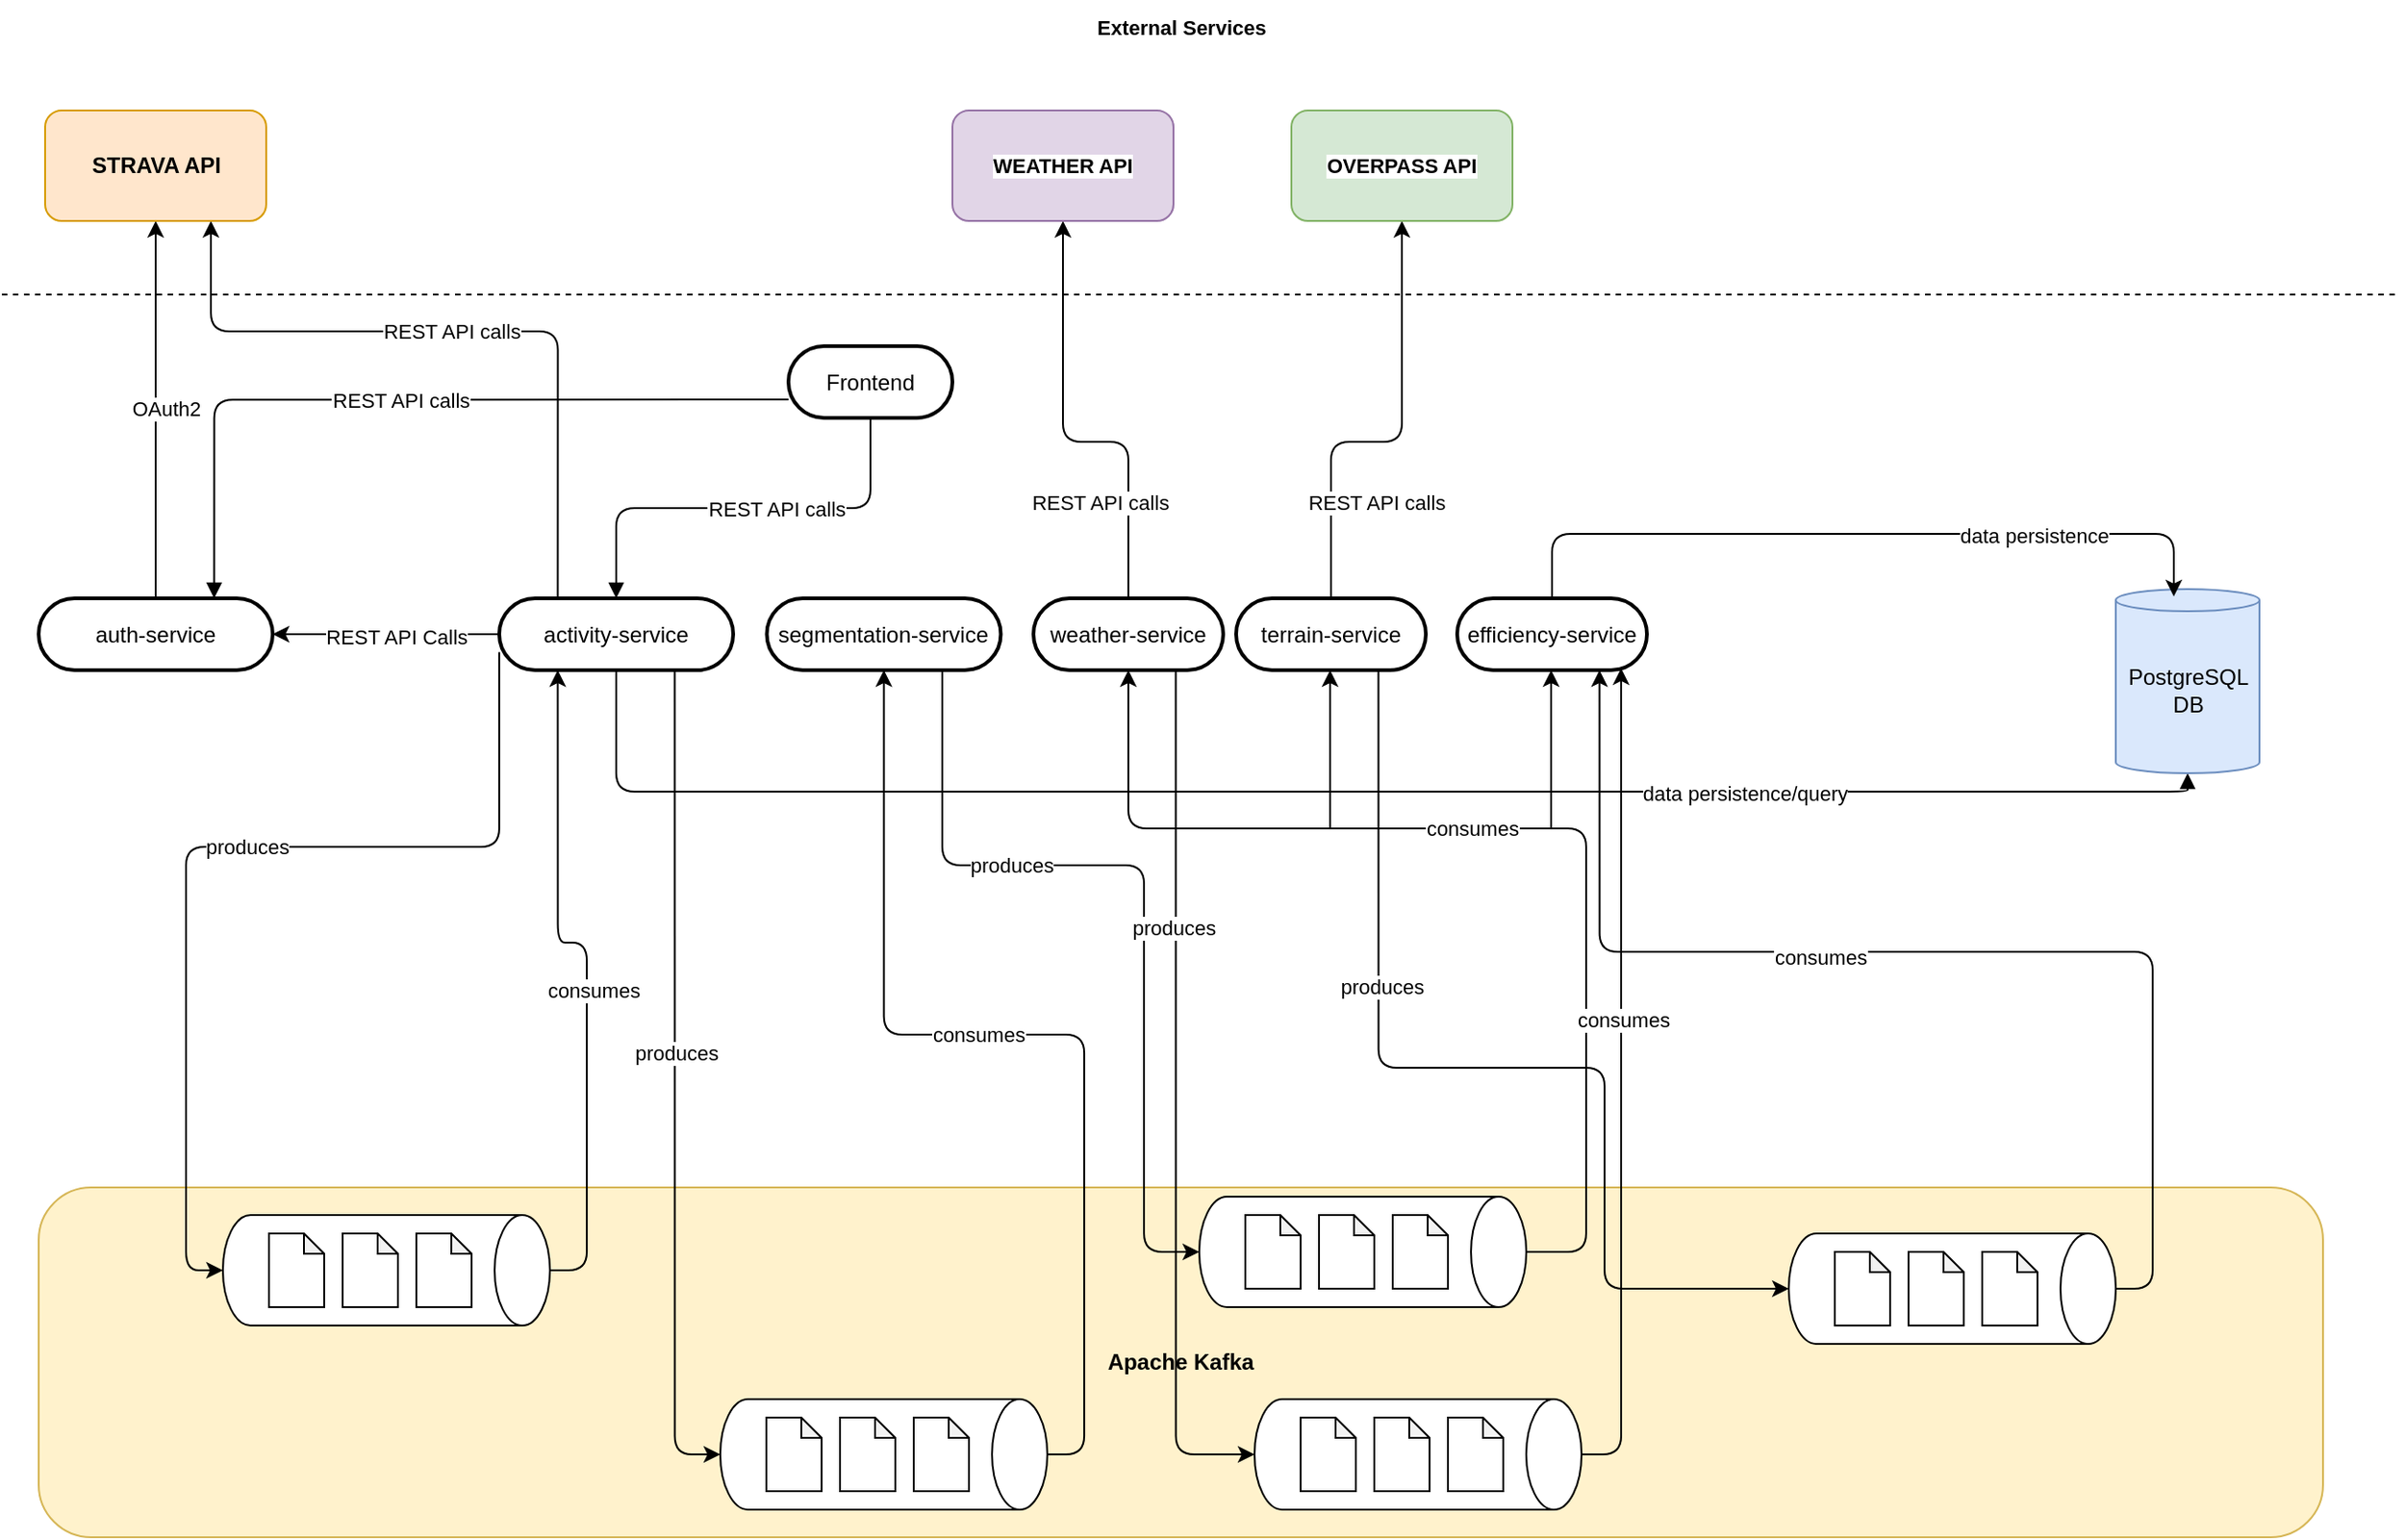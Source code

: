 <mxfile version="26.2.14">
  <diagram name="Pagina-1" id="fKY_Gx4-Wao7bdq79K0J">
    <mxGraphModel dx="1987" dy="2181" grid="1" gridSize="10" guides="1" tooltips="1" connect="1" arrows="1" fold="1" page="1" pageScale="1" pageWidth="827" pageHeight="1169" math="0" shadow="0">
      <root>
        <mxCell id="0" />
        <mxCell id="1" parent="0" />
        <mxCell id="38NqQ832aSYF8gRKxVFK-56" value="&lt;b&gt;Apache Kafka&lt;/b&gt;" style="rounded=1;whiteSpace=wrap;html=1;fillColor=#fff2cc;strokeColor=#d6b656;" parent="1" vertex="1">
          <mxGeometry x="-80" y="465" width="1240" height="190" as="geometry" />
        </mxCell>
        <mxCell id="3" value="Frontend" style="rounded=1;whiteSpace=wrap;arcSize=50;strokeWidth=2;" parent="1" vertex="1">
          <mxGeometry x="327" y="8" width="89" height="39" as="geometry" />
        </mxCell>
        <mxCell id="38NqQ832aSYF8gRKxVFK-133" style="edgeStyle=orthogonalEdgeStyle;shape=connector;curved=0;rounded=1;orthogonalLoop=1;jettySize=auto;html=1;strokeColor=default;align=center;verticalAlign=middle;fontFamily=Helvetica;fontSize=11;fontColor=default;labelBackgroundColor=default;endArrow=classic;entryX=0.5;entryY=1;entryDx=0;entryDy=0;" parent="1" source="4" target="RZmeAOAHohW3IqfWP5Iw-19" edge="1">
          <mxGeometry relative="1" as="geometry">
            <mxPoint y="-30" as="targetPoint" />
          </mxGeometry>
        </mxCell>
        <mxCell id="38NqQ832aSYF8gRKxVFK-134" value="OAuth2" style="edgeLabel;html=1;align=center;verticalAlign=middle;resizable=0;points=[];fontFamily=Helvetica;fontSize=11;fontColor=default;labelBackgroundColor=default;" parent="38NqQ832aSYF8gRKxVFK-133" vertex="1" connectable="0">
          <mxGeometry x="0.012" y="-4" relative="1" as="geometry">
            <mxPoint x="1" as="offset" />
          </mxGeometry>
        </mxCell>
        <mxCell id="4" value="auth-service" style="rounded=1;whiteSpace=wrap;arcSize=50;strokeWidth=2;" parent="1" vertex="1">
          <mxGeometry x="-80" y="145" width="127" height="39" as="geometry" />
        </mxCell>
        <mxCell id="RZmeAOAHohW3IqfWP5Iw-23" value="" style="edgeStyle=orthogonalEdgeStyle;rounded=0;orthogonalLoop=1;jettySize=auto;html=1;" parent="1" source="5" target="4" edge="1">
          <mxGeometry relative="1" as="geometry" />
        </mxCell>
        <mxCell id="RZmeAOAHohW3IqfWP5Iw-24" value="REST API Calls" style="edgeLabel;html=1;align=center;verticalAlign=middle;resizable=0;points=[];" parent="RZmeAOAHohW3IqfWP5Iw-23" vertex="1" connectable="0">
          <mxGeometry x="-0.08" y="1" relative="1" as="geometry">
            <mxPoint as="offset" />
          </mxGeometry>
        </mxCell>
        <mxCell id="38NqQ832aSYF8gRKxVFK-37" style="rounded=1;orthogonalLoop=1;jettySize=auto;html=1;entryX=0.5;entryY=1;entryDx=0;entryDy=0;entryPerimeter=0;edgeStyle=orthogonalEdgeStyle;exitX=0;exitY=0.75;exitDx=0;exitDy=0;curved=0;" parent="1" source="5" target="38NqQ832aSYF8gRKxVFK-84" edge="1">
          <mxGeometry relative="1" as="geometry">
            <mxPoint x="135" y="290" as="sourcePoint" />
            <mxPoint x="-80" y="520" as="targetPoint" />
            <Array as="points">
              <mxPoint x="170" y="280" />
              <mxPoint y="280" />
              <mxPoint y="510" />
            </Array>
          </mxGeometry>
        </mxCell>
        <mxCell id="38NqQ832aSYF8gRKxVFK-38" value="produces" style="edgeLabel;html=1;align=center;verticalAlign=middle;resizable=0;points=[];" parent="38NqQ832aSYF8gRKxVFK-37" vertex="1" connectable="0">
          <mxGeometry x="-0.076" relative="1" as="geometry">
            <mxPoint as="offset" />
          </mxGeometry>
        </mxCell>
        <mxCell id="38NqQ832aSYF8gRKxVFK-112" style="edgeStyle=orthogonalEdgeStyle;shape=connector;curved=0;rounded=1;orthogonalLoop=1;jettySize=auto;html=1;entryX=0.75;entryY=1;entryDx=0;entryDy=0;strokeColor=default;align=center;verticalAlign=middle;fontFamily=Helvetica;fontSize=11;fontColor=default;labelBackgroundColor=default;endArrow=classic;exitX=0.25;exitY=0;exitDx=0;exitDy=0;" parent="1" source="5" target="RZmeAOAHohW3IqfWP5Iw-19" edge="1">
          <mxGeometry relative="1" as="geometry">
            <Array as="points">
              <mxPoint x="202" />
              <mxPoint x="14" />
            </Array>
          </mxGeometry>
        </mxCell>
        <mxCell id="38NqQ832aSYF8gRKxVFK-113" value="REST API calls" style="edgeLabel;html=1;align=center;verticalAlign=middle;resizable=0;points=[];fontFamily=Helvetica;fontSize=11;fontColor=default;labelBackgroundColor=default;" parent="38NqQ832aSYF8gRKxVFK-112" vertex="1" connectable="0">
          <mxGeometry x="0.421" y="-2" relative="1" as="geometry">
            <mxPoint x="76" y="2" as="offset" />
          </mxGeometry>
        </mxCell>
        <mxCell id="5" value="activity-service" style="rounded=1;whiteSpace=wrap;arcSize=50;strokeWidth=2;" parent="1" vertex="1">
          <mxGeometry x="170" y="145" width="127" height="39" as="geometry" />
        </mxCell>
        <mxCell id="6" value="segmentation-service" style="rounded=1;whiteSpace=wrap;arcSize=50;strokeWidth=2;" parent="1" vertex="1">
          <mxGeometry x="315.25" y="145" width="127" height="39" as="geometry" />
        </mxCell>
        <mxCell id="38NqQ832aSYF8gRKxVFK-127" style="edgeStyle=orthogonalEdgeStyle;shape=connector;curved=0;rounded=1;orthogonalLoop=1;jettySize=auto;html=1;entryX=0.5;entryY=1;entryDx=0;entryDy=0;strokeColor=default;align=center;verticalAlign=middle;fontFamily=Helvetica;fontSize=11;fontColor=default;labelBackgroundColor=default;endArrow=classic;" parent="1" source="11" target="38NqQ832aSYF8gRKxVFK-126" edge="1">
          <mxGeometry relative="1" as="geometry">
            <Array as="points">
              <mxPoint x="512" y="60" />
              <mxPoint x="476" y="60" />
            </Array>
          </mxGeometry>
        </mxCell>
        <mxCell id="38NqQ832aSYF8gRKxVFK-128" value="REST API calls" style="edgeLabel;html=1;align=center;verticalAlign=middle;resizable=0;points=[];fontFamily=Helvetica;fontSize=11;fontColor=default;labelBackgroundColor=default;" parent="38NqQ832aSYF8gRKxVFK-127" vertex="1" connectable="0">
          <mxGeometry x="-0.157" y="1" relative="1" as="geometry">
            <mxPoint x="1" y="32" as="offset" />
          </mxGeometry>
        </mxCell>
        <mxCell id="11" value="weather-service" style="rounded=1;whiteSpace=wrap;arcSize=50;strokeWidth=2;" parent="1" vertex="1">
          <mxGeometry x="460" y="145" width="103" height="39" as="geometry" />
        </mxCell>
        <mxCell id="12" value="REST API calls" style="startArrow=none;endArrow=block;exitX=0.01;exitY=0.74;entryX=0.75;entryY=0;edgeStyle=orthogonalEdgeStyle;entryDx=0;entryDy=0;" parent="1" source="3" target="4" edge="1">
          <mxGeometry relative="1" as="geometry" />
        </mxCell>
        <mxCell id="13" value="REST API calls" style="startArrow=none;endArrow=block;exitX=0.5;exitY=1;entryX=0.5;entryY=0;edgeStyle=orthogonalEdgeStyle;exitDx=0;exitDy=0;" parent="1" source="3" target="5" edge="1">
          <mxGeometry x="-0.148" relative="1" as="geometry">
            <mxPoint x="1" as="offset" />
          </mxGeometry>
        </mxCell>
        <mxCell id="17" value="" style="startArrow=none;endArrow=block;exitX=0.5;exitY=1;entryX=0.5;entryY=1;entryDx=0;entryDy=0;entryPerimeter=0;edgeStyle=orthogonalEdgeStyle;" parent="1" source="5" target="38NqQ832aSYF8gRKxVFK-20" edge="1">
          <mxGeometry x="-0.001" y="-8" relative="1" as="geometry">
            <mxPoint x="1" as="offset" />
            <mxPoint x="1097.5" y="220" as="targetPoint" />
          </mxGeometry>
        </mxCell>
        <mxCell id="38NqQ832aSYF8gRKxVFK-123" value="data persistence/query" style="edgeLabel;html=1;align=center;verticalAlign=middle;resizable=0;points=[];fontFamily=Helvetica;fontSize=11;fontColor=default;labelBackgroundColor=default;" parent="17" vertex="1" connectable="0">
          <mxGeometry x="0.63" y="-1" relative="1" as="geometry">
            <mxPoint x="-79" as="offset" />
          </mxGeometry>
        </mxCell>
        <mxCell id="RZmeAOAHohW3IqfWP5Iw-19" value="&lt;b&gt;STRAVA API&lt;/b&gt;" style="rounded=1;whiteSpace=wrap;html=1;fillColor=#ffe6cc;strokeColor=#d79b00;" parent="1" vertex="1">
          <mxGeometry x="-76.5" y="-120" width="120" height="60" as="geometry" />
        </mxCell>
        <mxCell id="38NqQ832aSYF8gRKxVFK-20" value="PostgreSQL&lt;div&gt;DB&lt;/div&gt;" style="shape=cylinder3;whiteSpace=wrap;html=1;boundedLbl=1;backgroundOutline=1;size=6;fillColor=#dae8fc;strokeColor=#6c8ebf;" parent="1" vertex="1">
          <mxGeometry x="1047.5" y="140" width="78" height="100" as="geometry" />
        </mxCell>
        <mxCell id="38NqQ832aSYF8gRKxVFK-130" style="edgeStyle=orthogonalEdgeStyle;shape=connector;curved=0;rounded=1;orthogonalLoop=1;jettySize=auto;html=1;strokeColor=default;align=center;verticalAlign=middle;fontFamily=Helvetica;fontSize=11;fontColor=default;labelBackgroundColor=default;endArrow=classic;" parent="1" source="38NqQ832aSYF8gRKxVFK-24" target="38NqQ832aSYF8gRKxVFK-129" edge="1">
          <mxGeometry relative="1" as="geometry">
            <Array as="points">
              <mxPoint x="622" y="60" />
              <mxPoint x="660" y="60" />
            </Array>
          </mxGeometry>
        </mxCell>
        <mxCell id="38NqQ832aSYF8gRKxVFK-131" value="REST API calls" style="edgeLabel;html=1;align=center;verticalAlign=middle;resizable=0;points=[];fontFamily=Helvetica;fontSize=11;fontColor=default;labelBackgroundColor=default;" parent="38NqQ832aSYF8gRKxVFK-130" vertex="1" connectable="0">
          <mxGeometry x="-0.123" y="-2" relative="1" as="geometry">
            <mxPoint x="2" y="31" as="offset" />
          </mxGeometry>
        </mxCell>
        <mxCell id="38NqQ832aSYF8gRKxVFK-24" value="terrain-service" style="rounded=1;whiteSpace=wrap;arcSize=50;strokeWidth=2;" parent="1" vertex="1">
          <mxGeometry x="570" y="145" width="103" height="39" as="geometry" />
        </mxCell>
        <mxCell id="38NqQ832aSYF8gRKxVFK-25" value="efficiency-service" style="rounded=1;whiteSpace=wrap;arcSize=50;strokeWidth=2;" parent="1" vertex="1">
          <mxGeometry x="690" y="145" width="103" height="39" as="geometry" />
        </mxCell>
        <mxCell id="38NqQ832aSYF8gRKxVFK-48" style="rounded=1;orthogonalLoop=1;jettySize=auto;html=1;entryX=0.5;entryY=1;entryDx=0;entryDy=0;entryPerimeter=0;edgeStyle=orthogonalEdgeStyle;exitX=0.75;exitY=1;exitDx=0;exitDy=0;curved=0;" parent="1" source="5" target="38NqQ832aSYF8gRKxVFK-79" edge="1">
          <mxGeometry relative="1" as="geometry">
            <mxPoint x="244" y="194" as="sourcePoint" />
            <mxPoint x="297" y="510" as="targetPoint" />
          </mxGeometry>
        </mxCell>
        <mxCell id="38NqQ832aSYF8gRKxVFK-49" value="produces" style="edgeLabel;html=1;align=center;verticalAlign=middle;resizable=0;points=[];" parent="38NqQ832aSYF8gRKxVFK-48" vertex="1" connectable="0">
          <mxGeometry x="-0.076" relative="1" as="geometry">
            <mxPoint as="offset" />
          </mxGeometry>
        </mxCell>
        <mxCell id="38NqQ832aSYF8gRKxVFK-50" style="edgeStyle=orthogonalEdgeStyle;rounded=1;orthogonalLoop=1;jettySize=auto;html=1;exitX=0.5;exitY=0;exitDx=0;exitDy=0;exitPerimeter=0;curved=0;" parent="1" source="38NqQ832aSYF8gRKxVFK-79" target="6" edge="1">
          <mxGeometry relative="1" as="geometry">
            <mxPoint x="490" y="420" as="targetPoint" />
            <mxPoint x="512" y="510" as="sourcePoint" />
          </mxGeometry>
        </mxCell>
        <mxCell id="38NqQ832aSYF8gRKxVFK-51" value="consumes" style="edgeLabel;html=1;align=center;verticalAlign=middle;resizable=0;points=[];" parent="38NqQ832aSYF8gRKxVFK-50" vertex="1" connectable="0">
          <mxGeometry x="0.2" relative="1" as="geometry">
            <mxPoint x="27" as="offset" />
          </mxGeometry>
        </mxCell>
        <mxCell id="38NqQ832aSYF8gRKxVFK-63" style="edgeStyle=orthogonalEdgeStyle;rounded=1;orthogonalLoop=1;jettySize=auto;html=1;exitX=0.75;exitY=1;exitDx=0;exitDy=0;entryX=0.5;entryY=1;entryDx=0;entryDy=0;entryPerimeter=0;curved=0;" parent="1" source="6" target="38NqQ832aSYF8gRKxVFK-72" edge="1">
          <mxGeometry relative="1" as="geometry">
            <mxPoint x="591.29" y="519" as="targetPoint" />
            <Array as="points">
              <mxPoint x="411" y="290" />
              <mxPoint x="520" y="290" />
              <mxPoint x="520" y="500" />
            </Array>
          </mxGeometry>
        </mxCell>
        <mxCell id="38NqQ832aSYF8gRKxVFK-64" value="produces" style="edgeLabel;html=1;align=center;verticalAlign=middle;resizable=0;points=[];" parent="38NqQ832aSYF8gRKxVFK-63" vertex="1" connectable="0">
          <mxGeometry x="-0.373" relative="1" as="geometry">
            <mxPoint as="offset" />
          </mxGeometry>
        </mxCell>
        <mxCell id="38NqQ832aSYF8gRKxVFK-65" style="edgeStyle=orthogonalEdgeStyle;rounded=1;orthogonalLoop=1;jettySize=auto;html=1;entryX=0.5;entryY=1;entryDx=0;entryDy=0;curved=0;exitX=0.5;exitY=0;exitDx=0;exitDy=0;exitPerimeter=0;" parent="1" source="38NqQ832aSYF8gRKxVFK-72" target="11" edge="1">
          <mxGeometry relative="1" as="geometry">
            <mxPoint x="805" y="510" as="sourcePoint" />
            <Array as="points">
              <mxPoint x="760" y="500" />
              <mxPoint x="760" y="270" />
              <mxPoint x="512" y="270" />
            </Array>
          </mxGeometry>
        </mxCell>
        <mxCell id="38NqQ832aSYF8gRKxVFK-70" value="consumes" style="edgeLabel;html=1;align=center;verticalAlign=middle;resizable=0;points=[];" parent="38NqQ832aSYF8gRKxVFK-65" vertex="1" connectable="0">
          <mxGeometry x="0.244" y="1" relative="1" as="geometry">
            <mxPoint x="47" y="-1" as="offset" />
          </mxGeometry>
        </mxCell>
        <mxCell id="38NqQ832aSYF8gRKxVFK-68" value="" style="endArrow=classic;html=1;rounded=0;startSize=6;targetPerimeterSpacing=0;" parent="1" edge="1">
          <mxGeometry width="50" height="50" relative="1" as="geometry">
            <mxPoint x="621" y="270" as="sourcePoint" />
            <mxPoint x="621" y="184" as="targetPoint" />
          </mxGeometry>
        </mxCell>
        <mxCell id="38NqQ832aSYF8gRKxVFK-69" value="" style="endArrow=classic;html=1;rounded=0;startSize=6;targetPerimeterSpacing=0;" parent="1" edge="1">
          <mxGeometry width="50" height="50" relative="1" as="geometry">
            <mxPoint x="741" y="270" as="sourcePoint" />
            <mxPoint x="741" y="184" as="targetPoint" />
          </mxGeometry>
        </mxCell>
        <mxCell id="38NqQ832aSYF8gRKxVFK-77" value="" style="group" parent="1" vertex="1" connectable="0">
          <mxGeometry x="550" y="470" width="177.5" height="60" as="geometry" />
        </mxCell>
        <mxCell id="38NqQ832aSYF8gRKxVFK-72" value="" style="shape=cylinder3;whiteSpace=wrap;html=1;boundedLbl=1;backgroundOutline=1;size=15;rotation=90;" parent="38NqQ832aSYF8gRKxVFK-77" vertex="1">
          <mxGeometry x="58.75" y="-58.75" width="60" height="177.5" as="geometry" />
        </mxCell>
        <mxCell id="38NqQ832aSYF8gRKxVFK-73" value="" style="shape=note;whiteSpace=wrap;html=1;backgroundOutline=1;darkOpacity=0.05;size=11;" parent="38NqQ832aSYF8gRKxVFK-77" vertex="1">
          <mxGeometry x="25" y="10" width="30" height="40" as="geometry" />
        </mxCell>
        <mxCell id="38NqQ832aSYF8gRKxVFK-75" value="" style="shape=note;whiteSpace=wrap;html=1;backgroundOutline=1;darkOpacity=0.05;size=11;" parent="38NqQ832aSYF8gRKxVFK-77" vertex="1">
          <mxGeometry x="105" y="10" width="30" height="40" as="geometry" />
        </mxCell>
        <mxCell id="38NqQ832aSYF8gRKxVFK-76" value="" style="shape=note;whiteSpace=wrap;html=1;backgroundOutline=1;darkOpacity=0.05;size=11;" parent="38NqQ832aSYF8gRKxVFK-77" vertex="1">
          <mxGeometry x="65" y="10" width="30" height="40" as="geometry" />
        </mxCell>
        <mxCell id="38NqQ832aSYF8gRKxVFK-78" value="" style="group" parent="1" vertex="1" connectable="0">
          <mxGeometry x="290" y="580" width="177.5" height="60" as="geometry" />
        </mxCell>
        <mxCell id="38NqQ832aSYF8gRKxVFK-79" value="" style="shape=cylinder3;whiteSpace=wrap;html=1;boundedLbl=1;backgroundOutline=1;size=15;rotation=90;" parent="38NqQ832aSYF8gRKxVFK-78" vertex="1">
          <mxGeometry x="58.75" y="-58.75" width="60" height="177.5" as="geometry" />
        </mxCell>
        <mxCell id="38NqQ832aSYF8gRKxVFK-80" value="" style="shape=note;whiteSpace=wrap;html=1;backgroundOutline=1;darkOpacity=0.05;size=11;" parent="38NqQ832aSYF8gRKxVFK-78" vertex="1">
          <mxGeometry x="25" y="10" width="30" height="40" as="geometry" />
        </mxCell>
        <mxCell id="38NqQ832aSYF8gRKxVFK-81" value="" style="shape=note;whiteSpace=wrap;html=1;backgroundOutline=1;darkOpacity=0.05;size=11;" parent="38NqQ832aSYF8gRKxVFK-78" vertex="1">
          <mxGeometry x="105" y="10" width="30" height="40" as="geometry" />
        </mxCell>
        <mxCell id="38NqQ832aSYF8gRKxVFK-82" value="" style="shape=note;whiteSpace=wrap;html=1;backgroundOutline=1;darkOpacity=0.05;size=11;" parent="38NqQ832aSYF8gRKxVFK-78" vertex="1">
          <mxGeometry x="65" y="10" width="30" height="40" as="geometry" />
        </mxCell>
        <mxCell id="38NqQ832aSYF8gRKxVFK-83" value="" style="group" parent="1" vertex="1" connectable="0">
          <mxGeometry x="20" y="480" width="177.5" height="60" as="geometry" />
        </mxCell>
        <mxCell id="38NqQ832aSYF8gRKxVFK-84" value="" style="shape=cylinder3;whiteSpace=wrap;html=1;boundedLbl=1;backgroundOutline=1;size=15;rotation=90;" parent="38NqQ832aSYF8gRKxVFK-83" vertex="1">
          <mxGeometry x="58.75" y="-58.75" width="60" height="177.5" as="geometry" />
        </mxCell>
        <mxCell id="38NqQ832aSYF8gRKxVFK-85" value="" style="shape=note;whiteSpace=wrap;html=1;backgroundOutline=1;darkOpacity=0.05;size=11;" parent="38NqQ832aSYF8gRKxVFK-83" vertex="1">
          <mxGeometry x="25" y="10" width="30" height="40" as="geometry" />
        </mxCell>
        <mxCell id="38NqQ832aSYF8gRKxVFK-86" value="" style="shape=note;whiteSpace=wrap;html=1;backgroundOutline=1;darkOpacity=0.05;size=11;" parent="38NqQ832aSYF8gRKxVFK-83" vertex="1">
          <mxGeometry x="105" y="10" width="30" height="40" as="geometry" />
        </mxCell>
        <mxCell id="38NqQ832aSYF8gRKxVFK-87" value="" style="shape=note;whiteSpace=wrap;html=1;backgroundOutline=1;darkOpacity=0.05;size=11;" parent="38NqQ832aSYF8gRKxVFK-83" vertex="1">
          <mxGeometry x="65" y="10" width="30" height="40" as="geometry" />
        </mxCell>
        <mxCell id="38NqQ832aSYF8gRKxVFK-92" value="" style="group" parent="1" vertex="1" connectable="0">
          <mxGeometry x="580" y="580" width="177.5" height="60" as="geometry" />
        </mxCell>
        <mxCell id="38NqQ832aSYF8gRKxVFK-93" value="" style="shape=cylinder3;whiteSpace=wrap;html=1;boundedLbl=1;backgroundOutline=1;size=15;rotation=90;" parent="38NqQ832aSYF8gRKxVFK-92" vertex="1">
          <mxGeometry x="58.75" y="-58.75" width="60" height="177.5" as="geometry" />
        </mxCell>
        <mxCell id="38NqQ832aSYF8gRKxVFK-94" value="" style="shape=note;whiteSpace=wrap;html=1;backgroundOutline=1;darkOpacity=0.05;size=11;" parent="38NqQ832aSYF8gRKxVFK-92" vertex="1">
          <mxGeometry x="25" y="10" width="30" height="40" as="geometry" />
        </mxCell>
        <mxCell id="38NqQ832aSYF8gRKxVFK-95" value="" style="shape=note;whiteSpace=wrap;html=1;backgroundOutline=1;darkOpacity=0.05;size=11;" parent="38NqQ832aSYF8gRKxVFK-92" vertex="1">
          <mxGeometry x="105" y="10" width="30" height="40" as="geometry" />
        </mxCell>
        <mxCell id="38NqQ832aSYF8gRKxVFK-96" value="" style="shape=note;whiteSpace=wrap;html=1;backgroundOutline=1;darkOpacity=0.05;size=11;" parent="38NqQ832aSYF8gRKxVFK-92" vertex="1">
          <mxGeometry x="65" y="10" width="30" height="40" as="geometry" />
        </mxCell>
        <mxCell id="38NqQ832aSYF8gRKxVFK-98" value="" style="group" parent="1" vertex="1" connectable="0">
          <mxGeometry x="870" y="490" width="177.5" height="60" as="geometry" />
        </mxCell>
        <mxCell id="38NqQ832aSYF8gRKxVFK-99" value="" style="shape=cylinder3;whiteSpace=wrap;html=1;boundedLbl=1;backgroundOutline=1;size=15;rotation=90;" parent="38NqQ832aSYF8gRKxVFK-98" vertex="1">
          <mxGeometry x="58.75" y="-58.75" width="60" height="177.5" as="geometry" />
        </mxCell>
        <mxCell id="38NqQ832aSYF8gRKxVFK-100" value="" style="shape=note;whiteSpace=wrap;html=1;backgroundOutline=1;darkOpacity=0.05;size=11;" parent="38NqQ832aSYF8gRKxVFK-98" vertex="1">
          <mxGeometry x="25" y="10" width="30" height="40" as="geometry" />
        </mxCell>
        <mxCell id="38NqQ832aSYF8gRKxVFK-101" value="" style="shape=note;whiteSpace=wrap;html=1;backgroundOutline=1;darkOpacity=0.05;size=11;" parent="38NqQ832aSYF8gRKxVFK-98" vertex="1">
          <mxGeometry x="105" y="10" width="30" height="40" as="geometry" />
        </mxCell>
        <mxCell id="38NqQ832aSYF8gRKxVFK-102" value="" style="shape=note;whiteSpace=wrap;html=1;backgroundOutline=1;darkOpacity=0.05;size=11;" parent="38NqQ832aSYF8gRKxVFK-98" vertex="1">
          <mxGeometry x="65" y="10" width="30" height="40" as="geometry" />
        </mxCell>
        <mxCell id="38NqQ832aSYF8gRKxVFK-103" style="edgeStyle=orthogonalEdgeStyle;rounded=1;orthogonalLoop=1;jettySize=auto;html=1;curved=0;exitX=0.75;exitY=1;exitDx=0;exitDy=0;" parent="1" source="38NqQ832aSYF8gRKxVFK-24" edge="1">
          <mxGeometry relative="1" as="geometry">
            <mxPoint x="870" y="520" as="targetPoint" />
            <Array as="points">
              <mxPoint x="647" y="400" />
              <mxPoint x="770" y="400" />
            </Array>
          </mxGeometry>
        </mxCell>
        <mxCell id="38NqQ832aSYF8gRKxVFK-104" value="produces" style="edgeLabel;html=1;align=center;verticalAlign=middle;resizable=0;points=[];fontFamily=Helvetica;fontSize=11;fontColor=default;labelBackgroundColor=default;" parent="38NqQ832aSYF8gRKxVFK-103" vertex="1" connectable="0">
          <mxGeometry x="-0.384" relative="1" as="geometry">
            <mxPoint x="1" as="offset" />
          </mxGeometry>
        </mxCell>
        <mxCell id="38NqQ832aSYF8gRKxVFK-110" style="edgeStyle=orthogonalEdgeStyle;shape=connector;curved=0;rounded=1;orthogonalLoop=1;jettySize=auto;html=1;entryX=0.25;entryY=1;entryDx=0;entryDy=0;strokeColor=default;align=center;verticalAlign=middle;fontFamily=Helvetica;fontSize=11;fontColor=default;labelBackgroundColor=default;endArrow=classic;exitX=0.5;exitY=0;exitDx=0;exitDy=0;exitPerimeter=0;" parent="1" source="38NqQ832aSYF8gRKxVFK-84" target="5" edge="1">
          <mxGeometry relative="1" as="geometry" />
        </mxCell>
        <mxCell id="38NqQ832aSYF8gRKxVFK-111" value="consumes" style="edgeLabel;html=1;align=center;verticalAlign=middle;resizable=0;points=[];fontFamily=Helvetica;fontSize=11;fontColor=default;labelBackgroundColor=default;" parent="38NqQ832aSYF8gRKxVFK-110" vertex="1" connectable="0">
          <mxGeometry x="-0.049" y="-3" relative="1" as="geometry">
            <mxPoint as="offset" />
          </mxGeometry>
        </mxCell>
        <mxCell id="38NqQ832aSYF8gRKxVFK-115" style="edgeStyle=orthogonalEdgeStyle;shape=connector;curved=0;rounded=1;orthogonalLoop=1;jettySize=auto;html=1;exitX=0.75;exitY=1;exitDx=0;exitDy=0;strokeColor=default;align=center;verticalAlign=middle;fontFamily=Helvetica;fontSize=11;fontColor=default;labelBackgroundColor=default;endArrow=classic;entryX=0.5;entryY=1;entryDx=0;entryDy=0;entryPerimeter=0;" parent="1" source="11" target="38NqQ832aSYF8gRKxVFK-93" edge="1">
          <mxGeometry relative="1" as="geometry" />
        </mxCell>
        <mxCell id="38NqQ832aSYF8gRKxVFK-116" value="produces" style="edgeLabel;html=1;align=center;verticalAlign=middle;resizable=0;points=[];fontFamily=Helvetica;fontSize=11;fontColor=default;labelBackgroundColor=default;" parent="38NqQ832aSYF8gRKxVFK-115" vertex="1" connectable="0">
          <mxGeometry x="-0.402" y="-2" relative="1" as="geometry">
            <mxPoint as="offset" />
          </mxGeometry>
        </mxCell>
        <mxCell id="38NqQ832aSYF8gRKxVFK-117" style="edgeStyle=orthogonalEdgeStyle;shape=connector;curved=0;rounded=1;orthogonalLoop=1;jettySize=auto;html=1;exitX=0.5;exitY=0;exitDx=0;exitDy=0;exitPerimeter=0;entryX=0.75;entryY=1;entryDx=0;entryDy=0;strokeColor=default;align=center;verticalAlign=middle;fontFamily=Helvetica;fontSize=11;fontColor=default;labelBackgroundColor=default;endArrow=classic;" parent="1" source="38NqQ832aSYF8gRKxVFK-99" target="38NqQ832aSYF8gRKxVFK-25" edge="1">
          <mxGeometry relative="1" as="geometry" />
        </mxCell>
        <mxCell id="38NqQ832aSYF8gRKxVFK-120" value="consumes" style="edgeLabel;html=1;align=center;verticalAlign=middle;resizable=0;points=[];fontFamily=Helvetica;fontSize=11;fontColor=default;labelBackgroundColor=default;" parent="38NqQ832aSYF8gRKxVFK-117" vertex="1" connectable="0">
          <mxGeometry x="0.169" y="3" relative="1" as="geometry">
            <mxPoint as="offset" />
          </mxGeometry>
        </mxCell>
        <mxCell id="38NqQ832aSYF8gRKxVFK-118" style="edgeStyle=orthogonalEdgeStyle;shape=connector;curved=0;rounded=1;orthogonalLoop=1;jettySize=auto;html=1;exitX=0.5;exitY=0;exitDx=0;exitDy=0;exitPerimeter=0;entryX=0.864;entryY=0.974;entryDx=0;entryDy=0;entryPerimeter=0;strokeColor=default;align=center;verticalAlign=middle;fontFamily=Helvetica;fontSize=11;fontColor=default;labelBackgroundColor=default;endArrow=classic;" parent="1" source="38NqQ832aSYF8gRKxVFK-93" target="38NqQ832aSYF8gRKxVFK-25" edge="1">
          <mxGeometry relative="1" as="geometry" />
        </mxCell>
        <mxCell id="38NqQ832aSYF8gRKxVFK-119" value="consumes" style="edgeLabel;html=1;align=center;verticalAlign=middle;resizable=0;points=[];fontFamily=Helvetica;fontSize=11;fontColor=default;labelBackgroundColor=default;" parent="38NqQ832aSYF8gRKxVFK-118" vertex="1" connectable="0">
          <mxGeometry x="0.153" y="-1" relative="1" as="geometry">
            <mxPoint y="1" as="offset" />
          </mxGeometry>
        </mxCell>
        <mxCell id="38NqQ832aSYF8gRKxVFK-126" value="&lt;b&gt;WEATHER API&lt;/b&gt;" style="rounded=1;whiteSpace=wrap;html=1;fontFamily=Helvetica;fontSize=11;labelBackgroundColor=default;fillColor=#e1d5e7;strokeColor=#9673a6;" parent="1" vertex="1">
          <mxGeometry x="416" y="-120" width="120" height="60" as="geometry" />
        </mxCell>
        <mxCell id="38NqQ832aSYF8gRKxVFK-129" value="&lt;b&gt;OVERPASS API&lt;/b&gt;" style="rounded=1;whiteSpace=wrap;html=1;fontFamily=Helvetica;fontSize=11;labelBackgroundColor=default;fillColor=#d5e8d4;strokeColor=#82b366;" parent="1" vertex="1">
          <mxGeometry x="600" y="-120" width="120" height="60" as="geometry" />
        </mxCell>
        <mxCell id="38NqQ832aSYF8gRKxVFK-137" value="" style="endArrow=none;dashed=1;html=1;rounded=1;strokeColor=default;align=center;verticalAlign=middle;fontFamily=Helvetica;fontSize=11;fontColor=default;labelBackgroundColor=default;" parent="1" edge="1">
          <mxGeometry width="50" height="50" relative="1" as="geometry">
            <mxPoint x="-100" y="-20" as="sourcePoint" />
            <mxPoint x="1202" y="-20" as="targetPoint" />
          </mxGeometry>
        </mxCell>
        <mxCell id="38NqQ832aSYF8gRKxVFK-138" value="&lt;b&gt;External Services&lt;/b&gt;" style="text;html=1;align=center;verticalAlign=middle;resizable=0;points=[];autosize=1;strokeColor=none;fillColor=none;fontFamily=Helvetica;fontSize=11;fontColor=default;labelBackgroundColor=default;" parent="1" vertex="1">
          <mxGeometry x="480" y="-180" width="120" height="30" as="geometry" />
        </mxCell>
        <mxCell id="38NqQ832aSYF8gRKxVFK-145" style="rounded=1;orthogonalLoop=1;jettySize=auto;html=1;strokeColor=default;align=center;verticalAlign=middle;fontFamily=Helvetica;fontSize=11;fontColor=default;labelBackgroundColor=default;endArrow=classic;edgeStyle=orthogonalEdgeStyle;entryX=0.404;entryY=0.04;entryDx=0;entryDy=0;entryPerimeter=0;" parent="1" source="38NqQ832aSYF8gRKxVFK-25" target="38NqQ832aSYF8gRKxVFK-20" edge="1">
          <mxGeometry relative="1" as="geometry">
            <Array as="points">
              <mxPoint x="742" y="110" />
              <mxPoint x="1079" y="110" />
            </Array>
            <mxPoint x="1020" y="120" as="targetPoint" />
          </mxGeometry>
        </mxCell>
        <mxCell id="38NqQ832aSYF8gRKxVFK-146" value="data persistence" style="edgeLabel;html=1;align=center;verticalAlign=middle;resizable=0;points=[];fontFamily=Helvetica;fontSize=11;fontColor=default;labelBackgroundColor=default;" parent="38NqQ832aSYF8gRKxVFK-145" vertex="1" connectable="0">
          <mxGeometry x="0.273" y="-1" relative="1" as="geometry">
            <mxPoint x="38" as="offset" />
          </mxGeometry>
        </mxCell>
      </root>
    </mxGraphModel>
  </diagram>
</mxfile>
